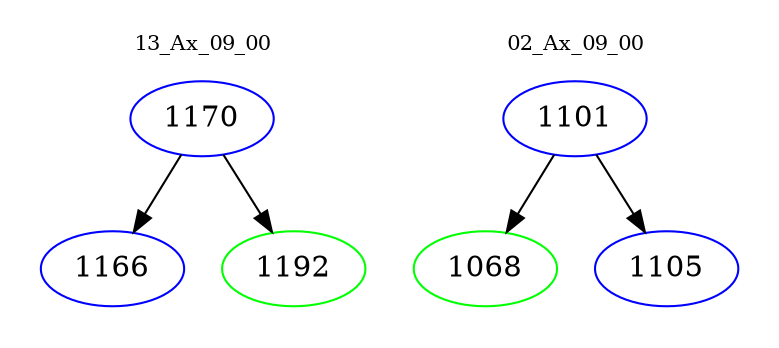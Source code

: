 digraph{
subgraph cluster_0 {
color = white
label = "13_Ax_09_00";
fontsize=10;
T0_1170 [label="1170", color="blue"]
T0_1170 -> T0_1166 [color="black"]
T0_1166 [label="1166", color="blue"]
T0_1170 -> T0_1192 [color="black"]
T0_1192 [label="1192", color="green"]
}
subgraph cluster_1 {
color = white
label = "02_Ax_09_00";
fontsize=10;
T1_1101 [label="1101", color="blue"]
T1_1101 -> T1_1068 [color="black"]
T1_1068 [label="1068", color="green"]
T1_1101 -> T1_1105 [color="black"]
T1_1105 [label="1105", color="blue"]
}
}
